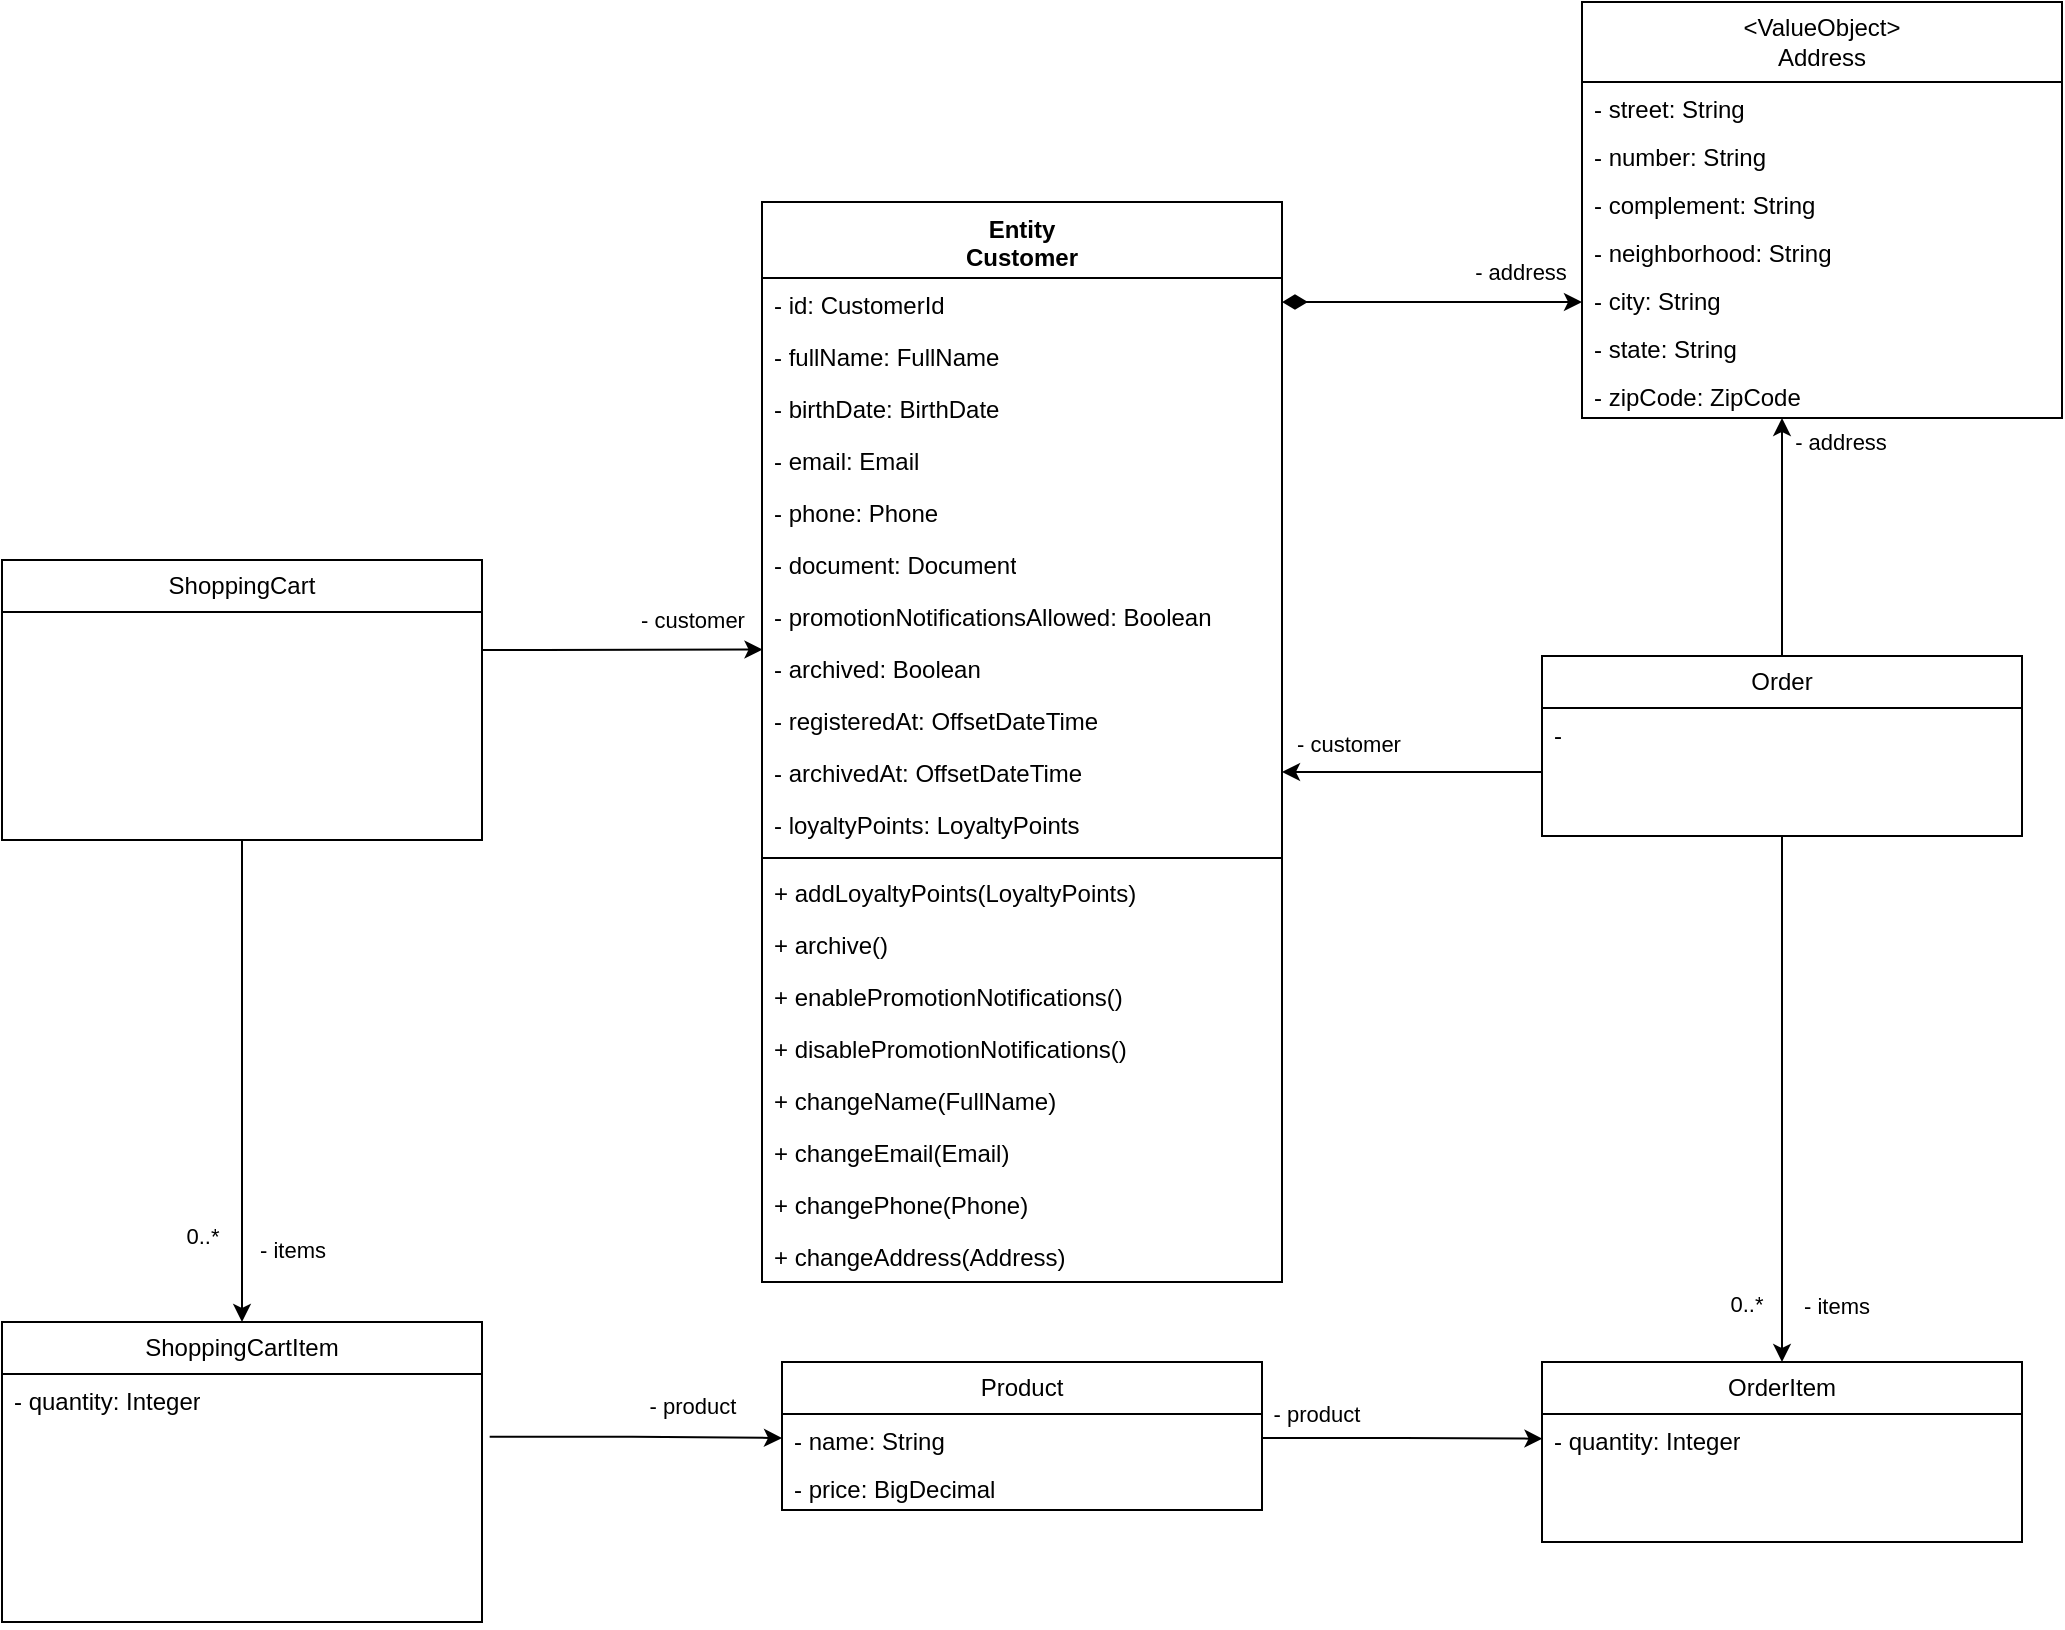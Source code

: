 <mxfile version="28.1.2" pages="2">
  <diagram name="Página-1" id="hTQnR02Jz5LzhCjwchZL">
    <mxGraphModel dx="1364" dy="1589" grid="1" gridSize="10" guides="1" tooltips="1" connect="1" arrows="1" fold="1" page="1" pageScale="1" pageWidth="3300" pageHeight="4681" math="0" shadow="0">
      <root>
        <mxCell id="0" />
        <mxCell id="1" parent="0" />
        <mxCell id="eI4tDR30YIyBBBAsk7JP-3" style="rounded=0;orthogonalLoop=1;jettySize=auto;html=1;flowAnimation=0;edgeStyle=orthogonalEdgeStyle;startArrow=diamondThin;startFill=1;strokeWidth=1;startSize=10;" edge="1" parent="1" source="ZPLqWDzhOzUQgujK66Ed-5" target="Ghfbu1brbd5fPBeI6bi_-42">
          <mxGeometry relative="1" as="geometry">
            <Array as="points">
              <mxPoint x="1800" y="1240" />
              <mxPoint x="1800" y="1240" />
            </Array>
          </mxGeometry>
        </mxCell>
        <mxCell id="eI4tDR30YIyBBBAsk7JP-4" value="- address" style="edgeLabel;html=1;align=center;verticalAlign=middle;resizable=0;points=[];" vertex="1" connectable="0" parent="eI4tDR30YIyBBBAsk7JP-3">
          <mxGeometry x="0.825" y="1" relative="1" as="geometry">
            <mxPoint x="-18" y="-14" as="offset" />
          </mxGeometry>
        </mxCell>
        <UserObject label="Entity&lt;div&gt;Customer&lt;/div&gt;" id="ZPLqWDzhOzUQgujK66Ed-5">
          <mxCell style="swimlane;fontStyle=1;align=center;verticalAlign=top;childLayout=stackLayout;horizontal=1;startSize=38;horizontalStack=0;resizeParent=1;resizeParentMax=0;resizeLast=0;collapsible=1;marginBottom=0;whiteSpace=wrap;html=1;" parent="1" vertex="1">
            <mxGeometry x="1460" y="1190" width="260" height="540" as="geometry" />
          </mxCell>
        </UserObject>
        <mxCell id="ZPLqWDzhOzUQgujK66Ed-6" value="- id: CustomerId" style="text;strokeColor=none;fillColor=none;align=left;verticalAlign=top;spacingLeft=4;spacingRight=4;overflow=hidden;rotatable=0;points=[[0,0.5],[1,0.5]];portConstraint=eastwest;whiteSpace=wrap;html=1;" parent="ZPLqWDzhOzUQgujK66Ed-5" vertex="1">
          <mxGeometry y="38" width="260" height="26" as="geometry" />
        </mxCell>
        <mxCell id="ZPLqWDzhOzUQgujK66Ed-12" value="-&amp;nbsp;fullName: FullName" style="text;strokeColor=none;fillColor=none;align=left;verticalAlign=top;spacingLeft=4;spacingRight=4;overflow=hidden;rotatable=0;points=[[0,0.5],[1,0.5]];portConstraint=eastwest;whiteSpace=wrap;html=1;" parent="ZPLqWDzhOzUQgujK66Ed-5" vertex="1">
          <mxGeometry y="64" width="260" height="26" as="geometry" />
        </mxCell>
        <mxCell id="Ghfbu1brbd5fPBeI6bi_-27" value="-&amp;nbsp;birthDate: BirthDate" style="text;strokeColor=none;fillColor=none;align=left;verticalAlign=top;spacingLeft=4;spacingRight=4;overflow=hidden;rotatable=0;points=[[0,0.5],[1,0.5]];portConstraint=eastwest;whiteSpace=wrap;html=1;" parent="ZPLqWDzhOzUQgujK66Ed-5" vertex="1">
          <mxGeometry y="90" width="260" height="26" as="geometry" />
        </mxCell>
        <mxCell id="ZPLqWDzhOzUQgujK66Ed-14" value="-&amp;nbsp;email: Email" style="text;strokeColor=none;fillColor=none;align=left;verticalAlign=top;spacingLeft=4;spacingRight=4;overflow=hidden;rotatable=0;points=[[0,0.5],[1,0.5]];portConstraint=eastwest;whiteSpace=wrap;html=1;" parent="ZPLqWDzhOzUQgujK66Ed-5" vertex="1">
          <mxGeometry y="116" width="260" height="26" as="geometry" />
        </mxCell>
        <mxCell id="ZPLqWDzhOzUQgujK66Ed-15" value="-&amp;nbsp;phone: Phone" style="text;strokeColor=none;fillColor=none;align=left;verticalAlign=top;spacingLeft=4;spacingRight=4;overflow=hidden;rotatable=0;points=[[0,0.5],[1,0.5]];portConstraint=eastwest;whiteSpace=wrap;html=1;" parent="ZPLqWDzhOzUQgujK66Ed-5" vertex="1">
          <mxGeometry y="142" width="260" height="26" as="geometry" />
        </mxCell>
        <mxCell id="ZPLqWDzhOzUQgujK66Ed-16" value="-&amp;nbsp;document: Docu&lt;span style=&quot;background-color: transparent; color: light-dark(rgb(0, 0, 0), rgb(255, 255, 255));&quot;&gt;ment&lt;/span&gt;" style="text;strokeColor=none;fillColor=none;align=left;verticalAlign=top;spacingLeft=4;spacingRight=4;overflow=hidden;rotatable=0;points=[[0,0.5],[1,0.5]];portConstraint=eastwest;whiteSpace=wrap;html=1;" parent="ZPLqWDzhOzUQgujK66Ed-5" vertex="1">
          <mxGeometry y="168" width="260" height="26" as="geometry" />
        </mxCell>
        <mxCell id="ZPLqWDzhOzUQgujK66Ed-17" value="-&amp;nbsp;promotionNotificationsAllowed: Boolean" style="text;strokeColor=none;fillColor=none;align=left;verticalAlign=top;spacingLeft=4;spacingRight=4;overflow=hidden;rotatable=0;points=[[0,0.5],[1,0.5]];portConstraint=eastwest;whiteSpace=wrap;html=1;" parent="ZPLqWDzhOzUQgujK66Ed-5" vertex="1">
          <mxGeometry y="194" width="260" height="26" as="geometry" />
        </mxCell>
        <mxCell id="ZPLqWDzhOzUQgujK66Ed-18" value="-&amp;nbsp;archived: Boolean" style="text;strokeColor=none;fillColor=none;align=left;verticalAlign=top;spacingLeft=4;spacingRight=4;overflow=hidden;rotatable=0;points=[[0,0.5],[1,0.5]];portConstraint=eastwest;whiteSpace=wrap;html=1;" parent="ZPLqWDzhOzUQgujK66Ed-5" vertex="1">
          <mxGeometry y="220" width="260" height="26" as="geometry" />
        </mxCell>
        <mxCell id="ZPLqWDzhOzUQgujK66Ed-19" value="-&amp;nbsp;registeredAt: OffsetDateTime" style="text;strokeColor=none;fillColor=none;align=left;verticalAlign=top;spacingLeft=4;spacingRight=4;overflow=hidden;rotatable=0;points=[[0,0.5],[1,0.5]];portConstraint=eastwest;whiteSpace=wrap;html=1;" parent="ZPLqWDzhOzUQgujK66Ed-5" vertex="1">
          <mxGeometry y="246" width="260" height="26" as="geometry" />
        </mxCell>
        <mxCell id="Ghfbu1brbd5fPBeI6bi_-2" value="-&amp;nbsp;archivedAt: OffsetDateTime" style="text;strokeColor=none;fillColor=none;align=left;verticalAlign=top;spacingLeft=4;spacingRight=4;overflow=hidden;rotatable=0;points=[[0,0.5],[1,0.5]];portConstraint=eastwest;whiteSpace=wrap;html=1;" parent="ZPLqWDzhOzUQgujK66Ed-5" vertex="1">
          <mxGeometry y="272" width="260" height="26" as="geometry" />
        </mxCell>
        <mxCell id="Ghfbu1brbd5fPBeI6bi_-3" value="-&amp;nbsp;loyaltyPoints: LoyaltyPoints" style="text;strokeColor=none;fillColor=none;align=left;verticalAlign=top;spacingLeft=4;spacingRight=4;overflow=hidden;rotatable=0;points=[[0,0.5],[1,0.5]];portConstraint=eastwest;whiteSpace=wrap;html=1;" parent="ZPLqWDzhOzUQgujK66Ed-5" vertex="1">
          <mxGeometry y="298" width="260" height="26" as="geometry" />
        </mxCell>
        <mxCell id="ZPLqWDzhOzUQgujK66Ed-7" value="" style="line;strokeWidth=1;fillColor=none;align=left;verticalAlign=middle;spacingTop=-1;spacingLeft=3;spacingRight=3;rotatable=0;labelPosition=right;points=[];portConstraint=eastwest;strokeColor=inherit;" parent="ZPLqWDzhOzUQgujK66Ed-5" vertex="1">
          <mxGeometry y="324" width="260" height="8" as="geometry" />
        </mxCell>
        <mxCell id="ZPLqWDzhOzUQgujK66Ed-8" value="+ addLoyalty&lt;span style=&quot;background-color: transparent; color: light-dark(rgb(0, 0, 0), rgb(255, 255, 255));&quot;&gt;Points(LoyaltyPoints)&lt;/span&gt;" style="text;strokeColor=none;fillColor=none;align=left;verticalAlign=top;spacingLeft=4;spacingRight=4;overflow=hidden;rotatable=0;points=[[0,0.5],[1,0.5]];portConstraint=eastwest;whiteSpace=wrap;html=1;" parent="ZPLqWDzhOzUQgujK66Ed-5" vertex="1">
          <mxGeometry y="332" width="260" height="26" as="geometry" />
        </mxCell>
        <mxCell id="Ghfbu1brbd5fPBeI6bi_-6" value="+ archive()" style="text;strokeColor=none;fillColor=none;align=left;verticalAlign=top;spacingLeft=4;spacingRight=4;overflow=hidden;rotatable=0;points=[[0,0.5],[1,0.5]];portConstraint=eastwest;whiteSpace=wrap;html=1;" parent="ZPLqWDzhOzUQgujK66Ed-5" vertex="1">
          <mxGeometry y="358" width="260" height="26" as="geometry" />
        </mxCell>
        <mxCell id="Ghfbu1brbd5fPBeI6bi_-7" value="+ enablePromotionNotifications()" style="text;strokeColor=none;fillColor=none;align=left;verticalAlign=top;spacingLeft=4;spacingRight=4;overflow=hidden;rotatable=0;points=[[0,0.5],[1,0.5]];portConstraint=eastwest;whiteSpace=wrap;html=1;" parent="ZPLqWDzhOzUQgujK66Ed-5" vertex="1">
          <mxGeometry y="384" width="260" height="26" as="geometry" />
        </mxCell>
        <mxCell id="Ghfbu1brbd5fPBeI6bi_-8" value="+ disablePromotionNotifications()" style="text;strokeColor=none;fillColor=none;align=left;verticalAlign=top;spacingLeft=4;spacingRight=4;overflow=hidden;rotatable=0;points=[[0,0.5],[1,0.5]];portConstraint=eastwest;whiteSpace=wrap;html=1;" parent="ZPLqWDzhOzUQgujK66Ed-5" vertex="1">
          <mxGeometry y="410" width="260" height="26" as="geometry" />
        </mxCell>
        <mxCell id="Ghfbu1brbd5fPBeI6bi_-9" value="+ changeName(FullName)" style="text;strokeColor=none;fillColor=none;align=left;verticalAlign=top;spacingLeft=4;spacingRight=4;overflow=hidden;rotatable=0;points=[[0,0.5],[1,0.5]];portConstraint=eastwest;whiteSpace=wrap;html=1;" parent="ZPLqWDzhOzUQgujK66Ed-5" vertex="1">
          <mxGeometry y="436" width="260" height="26" as="geometry" />
        </mxCell>
        <mxCell id="Ghfbu1brbd5fPBeI6bi_-10" value="+ changeEmail(Email)" style="text;strokeColor=none;fillColor=none;align=left;verticalAlign=top;spacingLeft=4;spacingRight=4;overflow=hidden;rotatable=0;points=[[0,0.5],[1,0.5]];portConstraint=eastwest;whiteSpace=wrap;html=1;" parent="ZPLqWDzhOzUQgujK66Ed-5" vertex="1">
          <mxGeometry y="462" width="260" height="26" as="geometry" />
        </mxCell>
        <mxCell id="Ghfbu1brbd5fPBeI6bi_-11" value="+&amp;nbsp;changePhone(Phone)" style="text;strokeColor=none;fillColor=none;align=left;verticalAlign=top;spacingLeft=4;spacingRight=4;overflow=hidden;rotatable=0;points=[[0,0.5],[1,0.5]];portConstraint=eastwest;whiteSpace=wrap;html=1;" parent="ZPLqWDzhOzUQgujK66Ed-5" vertex="1">
          <mxGeometry y="488" width="260" height="26" as="geometry" />
        </mxCell>
        <mxCell id="eI4tDR30YIyBBBAsk7JP-16" value="+&amp;nbsp;changeAddress(Address)" style="text;strokeColor=none;fillColor=none;align=left;verticalAlign=top;spacingLeft=4;spacingRight=4;overflow=hidden;rotatable=0;points=[[0,0.5],[1,0.5]];portConstraint=eastwest;whiteSpace=wrap;html=1;" vertex="1" parent="ZPLqWDzhOzUQgujK66Ed-5">
          <mxGeometry y="514" width="260" height="26" as="geometry" />
        </mxCell>
        <mxCell id="Ghfbu1brbd5fPBeI6bi_-22" style="edgeStyle=orthogonalEdgeStyle;rounded=0;orthogonalLoop=1;jettySize=auto;html=1;entryX=0.5;entryY=0;entryDx=0;entryDy=0;" parent="1" source="Ghfbu1brbd5fPBeI6bi_-12" target="Ghfbu1brbd5fPBeI6bi_-16" edge="1">
          <mxGeometry relative="1" as="geometry" />
        </mxCell>
        <mxCell id="Ghfbu1brbd5fPBeI6bi_-23" value="- items" style="edgeLabel;html=1;align=center;verticalAlign=middle;resizable=0;points=[];" parent="Ghfbu1brbd5fPBeI6bi_-22" vertex="1" connectable="0">
          <mxGeometry x="0.674" y="4" relative="1" as="geometry">
            <mxPoint x="21" y="3" as="offset" />
          </mxGeometry>
        </mxCell>
        <mxCell id="Ghfbu1brbd5fPBeI6bi_-25" value="0..*" style="edgeLabel;html=1;align=center;verticalAlign=middle;resizable=0;points=[];" parent="Ghfbu1brbd5fPBeI6bi_-22" vertex="1" connectable="0">
          <mxGeometry x="0.444" relative="1" as="geometry">
            <mxPoint x="-20" y="24" as="offset" />
          </mxGeometry>
        </mxCell>
        <mxCell id="Ghfbu1brbd5fPBeI6bi_-46" style="edgeStyle=orthogonalEdgeStyle;rounded=0;orthogonalLoop=1;jettySize=auto;html=1;entryX=0.001;entryY=0.145;entryDx=0;entryDy=0;entryPerimeter=0;" parent="1" source="Ghfbu1brbd5fPBeI6bi_-12" target="ZPLqWDzhOzUQgujK66Ed-18" edge="1">
          <mxGeometry relative="1" as="geometry">
            <Array as="points">
              <mxPoint x="1350" y="1414" />
              <mxPoint x="1350" y="1414" />
            </Array>
          </mxGeometry>
        </mxCell>
        <mxCell id="Ghfbu1brbd5fPBeI6bi_-47" value="- customer" style="edgeLabel;html=1;align=center;verticalAlign=middle;resizable=0;points=[];" parent="Ghfbu1brbd5fPBeI6bi_-46" vertex="1" connectable="0">
          <mxGeometry x="0.134" y="3" relative="1" as="geometry">
            <mxPoint x="25" y="-12" as="offset" />
          </mxGeometry>
        </mxCell>
        <mxCell id="Ghfbu1brbd5fPBeI6bi_-12" value="ShoppingCart" style="swimlane;fontStyle=0;childLayout=stackLayout;horizontal=1;startSize=26;fillColor=none;horizontalStack=0;resizeParent=1;resizeParentMax=0;resizeLast=0;collapsible=1;marginBottom=0;whiteSpace=wrap;html=1;" parent="1" vertex="1">
          <mxGeometry x="1080" y="1369" width="240" height="140" as="geometry" />
        </mxCell>
        <mxCell id="Ghfbu1brbd5fPBeI6bi_-16" value="ShoppingCartItem" style="swimlane;fontStyle=0;childLayout=stackLayout;horizontal=1;startSize=26;fillColor=none;horizontalStack=0;resizeParent=1;resizeParentMax=0;resizeLast=0;collapsible=1;marginBottom=0;whiteSpace=wrap;html=1;" parent="1" vertex="1">
          <mxGeometry x="1080" y="1750" width="240" height="150" as="geometry" />
        </mxCell>
        <mxCell id="Ghfbu1brbd5fPBeI6bi_-18" value="- quantity: Integer" style="text;strokeColor=none;fillColor=none;align=left;verticalAlign=top;spacingLeft=4;spacingRight=4;overflow=hidden;rotatable=0;points=[[0,0.5],[1,0.5]];portConstraint=eastwest;whiteSpace=wrap;html=1;" parent="Ghfbu1brbd5fPBeI6bi_-16" vertex="1">
          <mxGeometry y="26" width="240" height="124" as="geometry" />
        </mxCell>
        <mxCell id="Ghfbu1brbd5fPBeI6bi_-20" style="edgeStyle=orthogonalEdgeStyle;rounded=0;orthogonalLoop=1;jettySize=auto;html=1;entryX=0;entryY=0.5;entryDx=0;entryDy=0;exitX=1.016;exitY=0.253;exitDx=0;exitDy=0;exitPerimeter=0;" parent="1" source="Ghfbu1brbd5fPBeI6bi_-18" target="Ghfbu1brbd5fPBeI6bi_-31" edge="1">
          <mxGeometry relative="1" as="geometry">
            <mxPoint x="1450" y="1798" as="targetPoint" />
          </mxGeometry>
        </mxCell>
        <mxCell id="Ghfbu1brbd5fPBeI6bi_-21" value="- product" style="edgeLabel;html=1;align=center;verticalAlign=middle;resizable=0;points=[];" parent="Ghfbu1brbd5fPBeI6bi_-20" vertex="1" connectable="0">
          <mxGeometry x="0.26" y="-1" relative="1" as="geometry">
            <mxPoint x="9" y="-17" as="offset" />
          </mxGeometry>
        </mxCell>
        <mxCell id="Ghfbu1brbd5fPBeI6bi_-30" value="Product" style="swimlane;fontStyle=0;childLayout=stackLayout;horizontal=1;startSize=26;fillColor=none;horizontalStack=0;resizeParent=1;resizeParentMax=0;resizeLast=0;collapsible=1;marginBottom=0;whiteSpace=wrap;html=1;" parent="1" vertex="1">
          <mxGeometry x="1470" y="1770" width="240" height="74" as="geometry" />
        </mxCell>
        <mxCell id="Ghfbu1brbd5fPBeI6bi_-31" value="- name: String" style="text;strokeColor=none;fillColor=none;align=left;verticalAlign=top;spacingLeft=4;spacingRight=4;overflow=hidden;rotatable=0;points=[[0,0.5],[1,0.5]];portConstraint=eastwest;whiteSpace=wrap;html=1;" parent="Ghfbu1brbd5fPBeI6bi_-30" vertex="1">
          <mxGeometry y="26" width="240" height="24" as="geometry" />
        </mxCell>
        <mxCell id="Ghfbu1brbd5fPBeI6bi_-34" value="- price: BigDecimal" style="text;strokeColor=none;fillColor=none;align=left;verticalAlign=top;spacingLeft=4;spacingRight=4;overflow=hidden;rotatable=0;points=[[0,0.5],[1,0.5]];portConstraint=eastwest;whiteSpace=wrap;html=1;" parent="Ghfbu1brbd5fPBeI6bi_-30" vertex="1">
          <mxGeometry y="50" width="240" height="24" as="geometry" />
        </mxCell>
        <mxCell id="Ghfbu1brbd5fPBeI6bi_-35" value="OrderItem" style="swimlane;fontStyle=0;childLayout=stackLayout;horizontal=1;startSize=26;fillColor=none;horizontalStack=0;resizeParent=1;resizeParentMax=0;resizeLast=0;collapsible=1;marginBottom=0;whiteSpace=wrap;html=1;" parent="1" vertex="1">
          <mxGeometry x="1850" y="1770" width="240" height="90" as="geometry" />
        </mxCell>
        <mxCell id="Ghfbu1brbd5fPBeI6bi_-36" value="- quantity: Integer" style="text;strokeColor=none;fillColor=none;align=left;verticalAlign=top;spacingLeft=4;spacingRight=4;overflow=hidden;rotatable=0;points=[[0,0.5],[1,0.5]];portConstraint=eastwest;whiteSpace=wrap;html=1;" parent="Ghfbu1brbd5fPBeI6bi_-35" vertex="1">
          <mxGeometry y="26" width="240" height="64" as="geometry" />
        </mxCell>
        <mxCell id="Ghfbu1brbd5fPBeI6bi_-38" style="edgeStyle=orthogonalEdgeStyle;rounded=0;orthogonalLoop=1;jettySize=auto;html=1;entryX=0.001;entryY=0.193;entryDx=0;entryDy=0;entryPerimeter=0;" parent="1" source="Ghfbu1brbd5fPBeI6bi_-31" target="Ghfbu1brbd5fPBeI6bi_-36" edge="1">
          <mxGeometry relative="1" as="geometry">
            <mxPoint x="1860" y="1810" as="targetPoint" />
          </mxGeometry>
        </mxCell>
        <mxCell id="Ghfbu1brbd5fPBeI6bi_-39" value="- product" style="edgeLabel;html=1;align=center;verticalAlign=middle;resizable=0;points=[];" parent="Ghfbu1brbd5fPBeI6bi_-38" vertex="1" connectable="0">
          <mxGeometry x="0.137" y="1" relative="1" as="geometry">
            <mxPoint x="-53" y="-12" as="offset" />
          </mxGeometry>
        </mxCell>
        <mxCell id="Ghfbu1brbd5fPBeI6bi_-48" style="edgeStyle=orthogonalEdgeStyle;rounded=0;orthogonalLoop=1;jettySize=auto;html=1;" parent="1" source="Ghfbu1brbd5fPBeI6bi_-40" target="Ghfbu1brbd5fPBeI6bi_-42" edge="1">
          <mxGeometry relative="1" as="geometry">
            <Array as="points">
              <mxPoint x="1970" y="1330" />
              <mxPoint x="1970" y="1330" />
            </Array>
          </mxGeometry>
        </mxCell>
        <mxCell id="Ghfbu1brbd5fPBeI6bi_-52" value="- address" style="edgeLabel;html=1;align=center;verticalAlign=middle;resizable=0;points=[];" parent="Ghfbu1brbd5fPBeI6bi_-48" vertex="1" connectable="0">
          <mxGeometry x="0.583" y="2" relative="1" as="geometry">
            <mxPoint x="31" y="-13" as="offset" />
          </mxGeometry>
        </mxCell>
        <mxCell id="Ghfbu1brbd5fPBeI6bi_-49" style="edgeStyle=orthogonalEdgeStyle;rounded=0;orthogonalLoop=1;jettySize=auto;html=1;" parent="1" source="Ghfbu1brbd5fPBeI6bi_-40" target="Ghfbu1brbd5fPBeI6bi_-35" edge="1">
          <mxGeometry relative="1" as="geometry" />
        </mxCell>
        <mxCell id="Ghfbu1brbd5fPBeI6bi_-50" value="- items" style="edgeLabel;html=1;align=center;verticalAlign=middle;resizable=0;points=[];" parent="Ghfbu1brbd5fPBeI6bi_-49" vertex="1" connectable="0">
          <mxGeometry x="0.746" y="1" relative="1" as="geometry">
            <mxPoint x="26" y="5" as="offset" />
          </mxGeometry>
        </mxCell>
        <mxCell id="Ghfbu1brbd5fPBeI6bi_-51" value="0..*" style="edgeLabel;html=1;align=center;verticalAlign=middle;resizable=0;points=[];" parent="Ghfbu1brbd5fPBeI6bi_-49" vertex="1" connectable="0">
          <mxGeometry x="0.706" y="-1" relative="1" as="geometry">
            <mxPoint x="-17" y="9" as="offset" />
          </mxGeometry>
        </mxCell>
        <mxCell id="Ghfbu1brbd5fPBeI6bi_-40" value="Order" style="swimlane;fontStyle=0;childLayout=stackLayout;horizontal=1;startSize=26;fillColor=none;horizontalStack=0;resizeParent=1;resizeParentMax=0;resizeLast=0;collapsible=1;marginBottom=0;whiteSpace=wrap;html=1;" parent="1" vertex="1">
          <mxGeometry x="1850" y="1417" width="240" height="90" as="geometry" />
        </mxCell>
        <mxCell id="Ghfbu1brbd5fPBeI6bi_-41" value="-&amp;nbsp;" style="text;strokeColor=none;fillColor=none;align=left;verticalAlign=top;spacingLeft=4;spacingRight=4;overflow=hidden;rotatable=0;points=[[0,0.5],[1,0.5]];portConstraint=eastwest;whiteSpace=wrap;html=1;" parent="Ghfbu1brbd5fPBeI6bi_-40" vertex="1">
          <mxGeometry y="26" width="240" height="64" as="geometry" />
        </mxCell>
        <mxCell id="Ghfbu1brbd5fPBeI6bi_-42" value="&lt;div&gt;&amp;lt;ValueObject&amp;gt;&lt;/div&gt;Address" style="swimlane;fontStyle=0;childLayout=stackLayout;horizontal=1;startSize=40;fillColor=none;horizontalStack=0;resizeParent=1;resizeParentMax=0;resizeLast=0;collapsible=1;marginBottom=0;whiteSpace=wrap;html=1;" parent="1" vertex="1">
          <mxGeometry x="1870" y="1090" width="240" height="208" as="geometry" />
        </mxCell>
        <mxCell id="Ghfbu1brbd5fPBeI6bi_-43" value="- street: String" style="text;strokeColor=none;fillColor=none;align=left;verticalAlign=top;spacingLeft=4;spacingRight=4;overflow=hidden;rotatable=0;points=[[0,0.5],[1,0.5]];portConstraint=eastwest;whiteSpace=wrap;html=1;" parent="Ghfbu1brbd5fPBeI6bi_-42" vertex="1">
          <mxGeometry y="40" width="240" height="24" as="geometry" />
        </mxCell>
        <mxCell id="eI4tDR30YIyBBBAsk7JP-10" value="- number: String" style="text;strokeColor=none;fillColor=none;align=left;verticalAlign=top;spacingLeft=4;spacingRight=4;overflow=hidden;rotatable=0;points=[[0,0.5],[1,0.5]];portConstraint=eastwest;whiteSpace=wrap;html=1;" vertex="1" parent="Ghfbu1brbd5fPBeI6bi_-42">
          <mxGeometry y="64" width="240" height="24" as="geometry" />
        </mxCell>
        <mxCell id="eI4tDR30YIyBBBAsk7JP-11" value="- complement: String" style="text;strokeColor=none;fillColor=none;align=left;verticalAlign=top;spacingLeft=4;spacingRight=4;overflow=hidden;rotatable=0;points=[[0,0.5],[1,0.5]];portConstraint=eastwest;whiteSpace=wrap;html=1;" vertex="1" parent="Ghfbu1brbd5fPBeI6bi_-42">
          <mxGeometry y="88" width="240" height="24" as="geometry" />
        </mxCell>
        <mxCell id="eI4tDR30YIyBBBAsk7JP-12" value="- neighborhood: String" style="text;strokeColor=none;fillColor=none;align=left;verticalAlign=top;spacingLeft=4;spacingRight=4;overflow=hidden;rotatable=0;points=[[0,0.5],[1,0.5]];portConstraint=eastwest;whiteSpace=wrap;html=1;" vertex="1" parent="Ghfbu1brbd5fPBeI6bi_-42">
          <mxGeometry y="112" width="240" height="24" as="geometry" />
        </mxCell>
        <mxCell id="eI4tDR30YIyBBBAsk7JP-13" value="- city: String" style="text;strokeColor=none;fillColor=none;align=left;verticalAlign=top;spacingLeft=4;spacingRight=4;overflow=hidden;rotatable=0;points=[[0,0.5],[1,0.5]];portConstraint=eastwest;whiteSpace=wrap;html=1;" vertex="1" parent="Ghfbu1brbd5fPBeI6bi_-42">
          <mxGeometry y="136" width="240" height="24" as="geometry" />
        </mxCell>
        <mxCell id="eI4tDR30YIyBBBAsk7JP-14" value="- state: String" style="text;strokeColor=none;fillColor=none;align=left;verticalAlign=top;spacingLeft=4;spacingRight=4;overflow=hidden;rotatable=0;points=[[0,0.5],[1,0.5]];portConstraint=eastwest;whiteSpace=wrap;html=1;" vertex="1" parent="Ghfbu1brbd5fPBeI6bi_-42">
          <mxGeometry y="160" width="240" height="24" as="geometry" />
        </mxCell>
        <mxCell id="eI4tDR30YIyBBBAsk7JP-15" value="- zipCode: ZipCode" style="text;strokeColor=none;fillColor=none;align=left;verticalAlign=top;spacingLeft=4;spacingRight=4;overflow=hidden;rotatable=0;points=[[0,0.5],[1,0.5]];portConstraint=eastwest;whiteSpace=wrap;html=1;" vertex="1" parent="Ghfbu1brbd5fPBeI6bi_-42">
          <mxGeometry y="184" width="240" height="24" as="geometry" />
        </mxCell>
        <mxCell id="Ghfbu1brbd5fPBeI6bi_-44" style="edgeStyle=orthogonalEdgeStyle;rounded=0;orthogonalLoop=1;jettySize=auto;html=1;entryX=1;entryY=0.5;entryDx=0;entryDy=0;" parent="1" source="Ghfbu1brbd5fPBeI6bi_-41" target="Ghfbu1brbd5fPBeI6bi_-2" edge="1">
          <mxGeometry relative="1" as="geometry">
            <mxPoint x="1718" y="1498" as="targetPoint" />
          </mxGeometry>
        </mxCell>
        <mxCell id="Ghfbu1brbd5fPBeI6bi_-53" value="- customer" style="edgeLabel;html=1;align=center;verticalAlign=middle;resizable=0;points=[];" parent="Ghfbu1brbd5fPBeI6bi_-44" vertex="1" connectable="0">
          <mxGeometry x="0.561" y="1" relative="1" as="geometry">
            <mxPoint x="4" y="-15" as="offset" />
          </mxGeometry>
        </mxCell>
      </root>
    </mxGraphModel>
  </diagram>
  <diagram id="CVPk5BoOFrOtsQpGuD-l" name="Página-2">
    <mxGraphModel dx="784" dy="1192" grid="1" gridSize="10" guides="1" tooltips="1" connect="1" arrows="1" fold="1" page="1" pageScale="1" pageWidth="827" pageHeight="1169" math="0" shadow="0">
      <root>
        <mxCell id="0" />
        <mxCell id="1" parent="0" />
        <mxCell id="pXMzfPeEzTICscj_2Iap-1" value="teste" style="whiteSpace=wrap;html=1;" vertex="1" parent="1">
          <mxGeometry x="250" y="430" width="120" height="60" as="geometry" />
        </mxCell>
      </root>
    </mxGraphModel>
  </diagram>
</mxfile>
